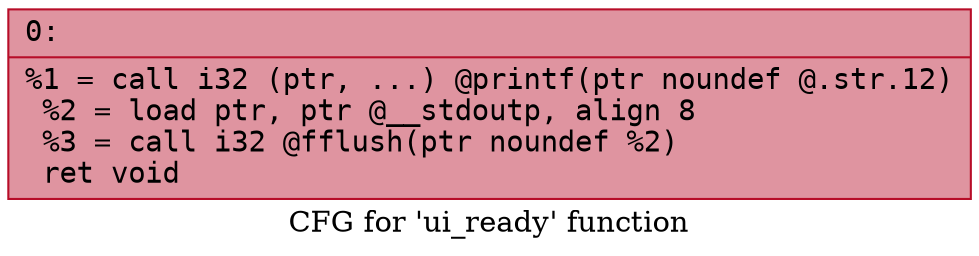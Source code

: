 digraph "CFG for 'ui_ready' function" {
	label="CFG for 'ui_ready' function";

	Node0x600003e523a0 [shape=record,color="#b70d28ff", style=filled, fillcolor="#b70d2870" fontname="Courier",label="{0:\l|  %1 = call i32 (ptr, ...) @printf(ptr noundef @.str.12)\l  %2 = load ptr, ptr @__stdoutp, align 8\l  %3 = call i32 @fflush(ptr noundef %2)\l  ret void\l}"];
}
